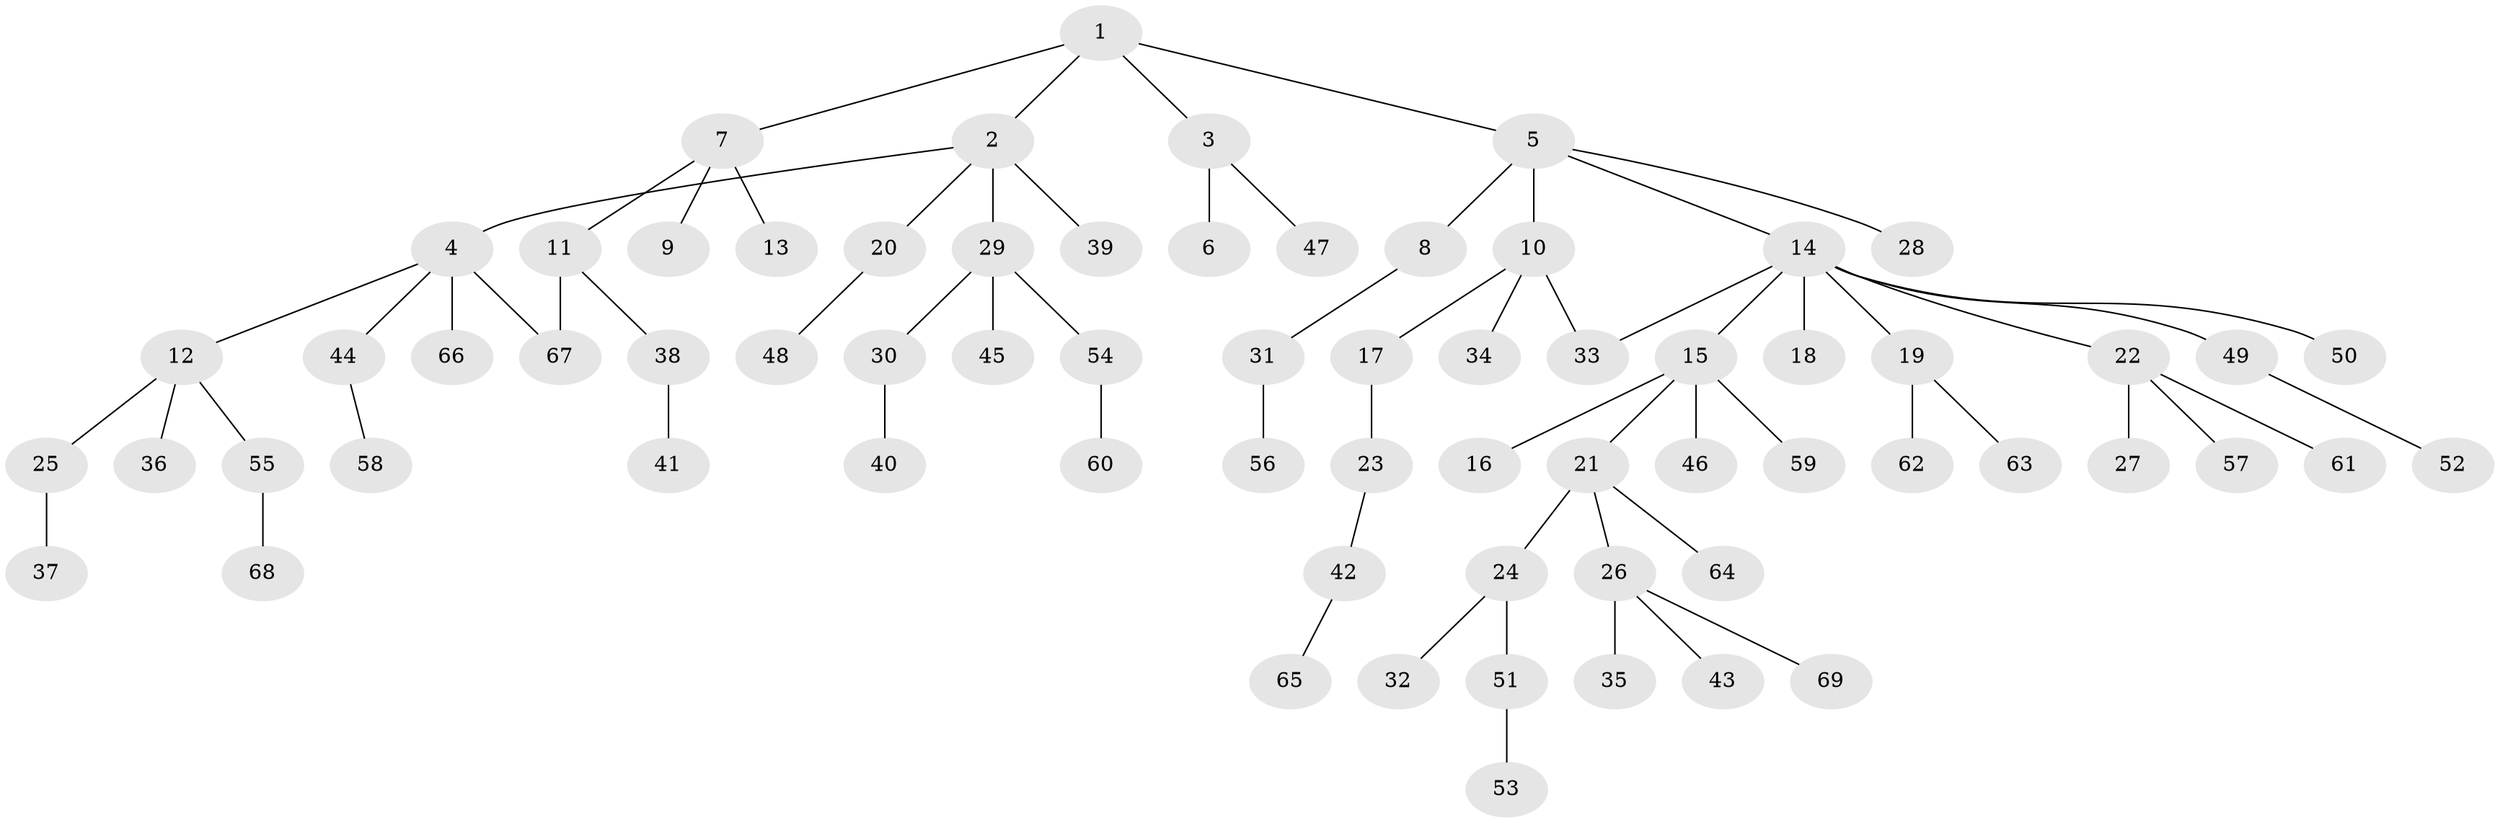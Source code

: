 // coarse degree distribution, {4: 0.08571428571428572, 2: 0.2, 3: 0.22857142857142856, 1: 0.45714285714285713, 6: 0.02857142857142857}
// Generated by graph-tools (version 1.1) at 2025/36/03/04/25 23:36:10]
// undirected, 69 vertices, 70 edges
graph export_dot {
  node [color=gray90,style=filled];
  1;
  2;
  3;
  4;
  5;
  6;
  7;
  8;
  9;
  10;
  11;
  12;
  13;
  14;
  15;
  16;
  17;
  18;
  19;
  20;
  21;
  22;
  23;
  24;
  25;
  26;
  27;
  28;
  29;
  30;
  31;
  32;
  33;
  34;
  35;
  36;
  37;
  38;
  39;
  40;
  41;
  42;
  43;
  44;
  45;
  46;
  47;
  48;
  49;
  50;
  51;
  52;
  53;
  54;
  55;
  56;
  57;
  58;
  59;
  60;
  61;
  62;
  63;
  64;
  65;
  66;
  67;
  68;
  69;
  1 -- 2;
  1 -- 3;
  1 -- 5;
  1 -- 7;
  2 -- 4;
  2 -- 20;
  2 -- 29;
  2 -- 39;
  3 -- 6;
  3 -- 47;
  4 -- 12;
  4 -- 44;
  4 -- 66;
  4 -- 67;
  5 -- 8;
  5 -- 10;
  5 -- 14;
  5 -- 28;
  7 -- 9;
  7 -- 11;
  7 -- 13;
  8 -- 31;
  10 -- 17;
  10 -- 34;
  10 -- 33;
  11 -- 38;
  11 -- 67;
  12 -- 25;
  12 -- 36;
  12 -- 55;
  14 -- 15;
  14 -- 18;
  14 -- 19;
  14 -- 22;
  14 -- 33;
  14 -- 49;
  14 -- 50;
  15 -- 16;
  15 -- 21;
  15 -- 46;
  15 -- 59;
  17 -- 23;
  19 -- 62;
  19 -- 63;
  20 -- 48;
  21 -- 24;
  21 -- 26;
  21 -- 64;
  22 -- 27;
  22 -- 57;
  22 -- 61;
  23 -- 42;
  24 -- 32;
  24 -- 51;
  25 -- 37;
  26 -- 35;
  26 -- 43;
  26 -- 69;
  29 -- 30;
  29 -- 45;
  29 -- 54;
  30 -- 40;
  31 -- 56;
  38 -- 41;
  42 -- 65;
  44 -- 58;
  49 -- 52;
  51 -- 53;
  54 -- 60;
  55 -- 68;
}
